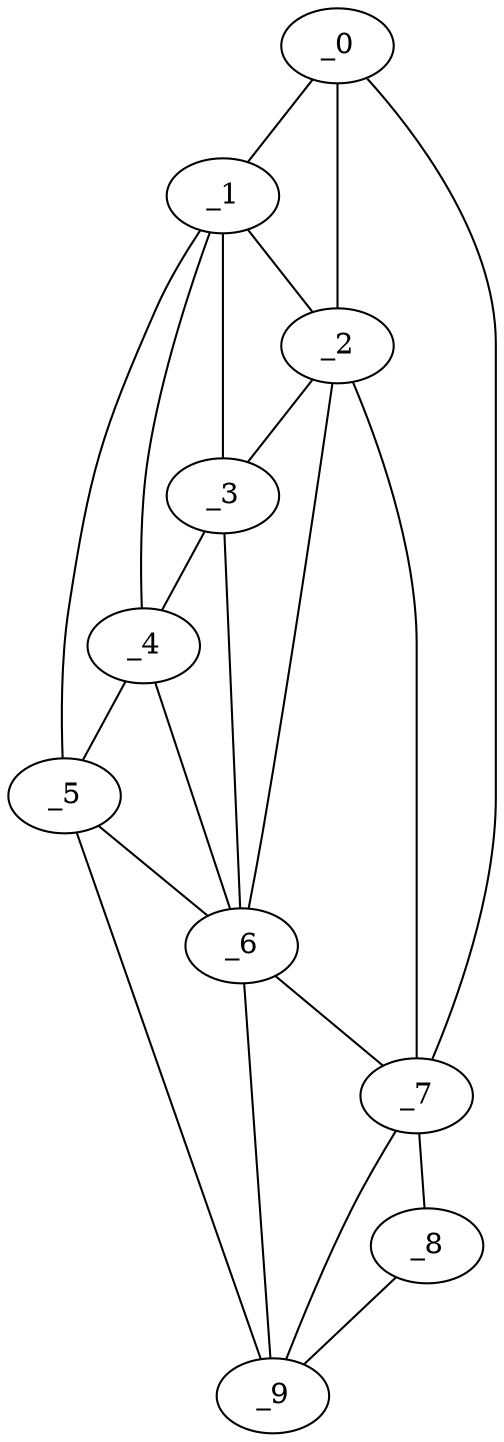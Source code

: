 graph "obj44__270.gxl" {
	_0	 [x=12,
		y=51];
	_1	 [x=39,
		y=6];
	_0 -- _1	 [valence=1];
	_2	 [x=44,
		y=39];
	_0 -- _2	 [valence=1];
	_7	 [x=88,
		y=112];
	_0 -- _7	 [valence=1];
	_1 -- _2	 [valence=2];
	_3	 [x=53,
		y=10];
	_1 -- _3	 [valence=2];
	_4	 [x=59,
		y=9];
	_1 -- _4	 [valence=1];
	_5	 [x=69,
		y=5];
	_1 -- _5	 [valence=1];
	_2 -- _3	 [valence=2];
	_6	 [x=74,
		y=38];
	_2 -- _6	 [valence=2];
	_2 -- _7	 [valence=2];
	_3 -- _4	 [valence=2];
	_3 -- _6	 [valence=2];
	_4 -- _5	 [valence=2];
	_4 -- _6	 [valence=1];
	_5 -- _6	 [valence=2];
	_9	 [x=111,
		y=51];
	_5 -- _9	 [valence=1];
	_6 -- _7	 [valence=1];
	_6 -- _9	 [valence=2];
	_8	 [x=106,
		y=113];
	_7 -- _8	 [valence=1];
	_7 -- _9	 [valence=2];
	_8 -- _9	 [valence=1];
}
